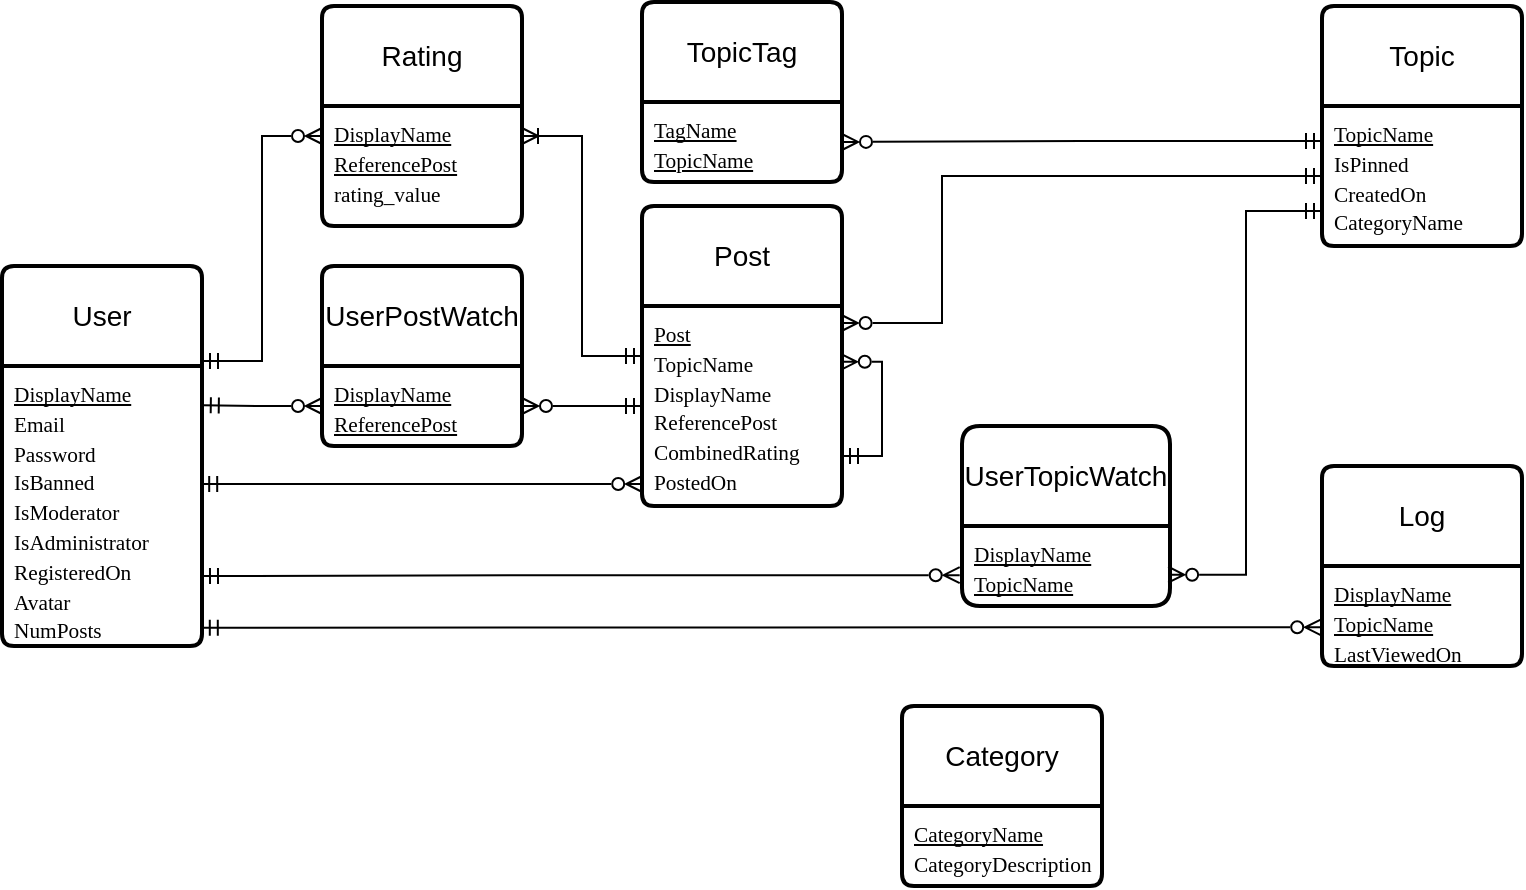 <mxfile version="24.8.2">
  <diagram id="R2lEEEUBdFMjLlhIrx00" name="Page-1">
    <mxGraphModel dx="600" dy="328" grid="1" gridSize="10" guides="1" tooltips="1" connect="1" arrows="1" fold="1" page="1" pageScale="1" pageWidth="850" pageHeight="1100" math="0" shadow="0" extFonts="Permanent Marker^https://fonts.googleapis.com/css?family=Permanent+Marker">
      <root>
        <mxCell id="0" />
        <mxCell id="1" parent="0" />
        <mxCell id="9PhJgYfdpSsALCQQ771_-1" value="User" style="swimlane;childLayout=stackLayout;horizontal=1;startSize=50;horizontalStack=0;rounded=1;fontSize=14;fontStyle=0;strokeWidth=2;resizeParent=0;resizeLast=1;shadow=0;dashed=0;align=center;arcSize=4;whiteSpace=wrap;html=1;" vertex="1" parent="1">
          <mxGeometry x="40" y="150" width="100" height="190" as="geometry" />
        </mxCell>
        <mxCell id="9PhJgYfdpSsALCQQ771_-2" value="&lt;span id=&quot;docs-internal-guid-10de90ec-7fff-5b04-633d-04b0c5c9cee9&quot;&gt;&lt;span style=&quot;font-size: 8pt; font-family: &amp;quot;Times New Roman&amp;quot;, serif; background-color: transparent; font-variant-numeric: normal; font-variant-east-asian: normal; font-variant-alternates: normal; font-variant-position: normal; text-decoration-line: underline; text-decoration-skip-ink: none; vertical-align: baseline; white-space: pre-wrap;&quot;&gt;DisplayName&lt;/span&gt;&lt;/span&gt;&lt;div&gt;&lt;span&gt;&lt;span style=&quot;font-size: 8pt; font-family: &amp;quot;Times New Roman&amp;quot;, serif; background-color: transparent; font-variant-numeric: normal; font-variant-east-asian: normal; font-variant-alternates: normal; font-variant-position: normal; vertical-align: baseline; white-space: pre-wrap;&quot;&gt;Email&lt;/span&gt;&lt;/span&gt;&lt;/div&gt;&lt;div&gt;&lt;span&gt;&lt;span style=&quot;font-size: 8pt; font-family: &amp;quot;Times New Roman&amp;quot;, serif; background-color: transparent; font-variant-numeric: normal; font-variant-east-asian: normal; font-variant-alternates: normal; font-variant-position: normal; vertical-align: baseline; white-space: pre-wrap;&quot;&gt;Password&lt;/span&gt;&lt;/span&gt;&lt;/div&gt;&lt;div&gt;&lt;span&gt;&lt;span style=&quot;font-size: 8pt; font-family: &amp;quot;Times New Roman&amp;quot;, serif; background-color: transparent; font-variant-numeric: normal; font-variant-east-asian: normal; font-variant-alternates: normal; font-variant-position: normal; vertical-align: baseline; white-space: pre-wrap;&quot;&gt;IsBanned&lt;/span&gt;&lt;/span&gt;&lt;/div&gt;&lt;div&gt;&lt;span&gt;&lt;span style=&quot;font-size: 8pt; font-family: &amp;quot;Times New Roman&amp;quot;, serif; background-color: transparent; font-variant-numeric: normal; font-variant-east-asian: normal; font-variant-alternates: normal; font-variant-position: normal; vertical-align: baseline; white-space: pre-wrap;&quot;&gt;IsModerator&lt;/span&gt;&lt;/span&gt;&lt;/div&gt;&lt;div&gt;&lt;span&gt;&lt;span style=&quot;font-size: 8pt; font-family: &amp;quot;Times New Roman&amp;quot;, serif; background-color: transparent; font-variant-numeric: normal; font-variant-east-asian: normal; font-variant-alternates: normal; font-variant-position: normal; vertical-align: baseline; white-space: pre-wrap;&quot;&gt;IsAdministrator&lt;/span&gt;&lt;/span&gt;&lt;/div&gt;&lt;div&gt;&lt;span&gt;&lt;span style=&quot;font-size: 8pt; font-family: &amp;quot;Times New Roman&amp;quot;, serif; background-color: transparent; font-variant-numeric: normal; font-variant-east-asian: normal; font-variant-alternates: normal; font-variant-position: normal; vertical-align: baseline; white-space: pre-wrap;&quot;&gt;RegisteredOn&lt;/span&gt;&lt;/span&gt;&lt;/div&gt;&lt;div&gt;&lt;span&gt;&lt;span style=&quot;font-size: 8pt; font-family: &amp;quot;Times New Roman&amp;quot;, serif; background-color: transparent; font-variant-numeric: normal; font-variant-east-asian: normal; font-variant-alternates: normal; font-variant-position: normal; vertical-align: baseline; white-space: pre-wrap;&quot;&gt;Avatar&lt;/span&gt;&lt;/span&gt;&lt;/div&gt;&lt;div&gt;&lt;span&gt;&lt;span style=&quot;font-size: 8pt; font-family: &amp;quot;Times New Roman&amp;quot;, serif; background-color: transparent; font-variant-numeric: normal; font-variant-east-asian: normal; font-variant-alternates: normal; font-variant-position: normal; vertical-align: baseline; white-space: pre-wrap;&quot;&gt;NumPosts&lt;/span&gt;&lt;/span&gt;&lt;/div&gt;" style="align=left;strokeColor=none;fillColor=none;spacingLeft=4;fontSize=12;verticalAlign=top;resizable=0;rotatable=0;part=1;html=1;" vertex="1" parent="9PhJgYfdpSsALCQQ771_-1">
          <mxGeometry y="50" width="100" height="140" as="geometry" />
        </mxCell>
        <mxCell id="9PhJgYfdpSsALCQQ771_-3" value="Topic" style="swimlane;childLayout=stackLayout;horizontal=1;startSize=50;horizontalStack=0;rounded=1;fontSize=14;fontStyle=0;strokeWidth=2;resizeParent=0;resizeLast=1;shadow=0;dashed=0;align=center;arcSize=4;whiteSpace=wrap;html=1;" vertex="1" parent="1">
          <mxGeometry x="700" y="20" width="100" height="120" as="geometry" />
        </mxCell>
        <mxCell id="9PhJgYfdpSsALCQQ771_-4" value="&lt;span id=&quot;docs-internal-guid-335b155d-7fff-7523-f10d-542a459f4298&quot;&gt;&lt;span style=&quot;font-size: 8pt; font-family: &amp;quot;Times New Roman&amp;quot;, serif; background-color: transparent; font-variant-numeric: normal; font-variant-east-asian: normal; font-variant-alternates: normal; font-variant-position: normal; text-decoration-line: underline; text-decoration-skip-ink: none; vertical-align: baseline; white-space: pre-wrap;&quot;&gt;TopicName&lt;/span&gt;&lt;span style=&quot;font-size: 8pt; font-family: &amp;quot;Times New Roman&amp;quot;, serif; background-color: transparent; font-variant-numeric: normal; font-variant-east-asian: normal; font-variant-alternates: normal; font-variant-position: normal; vertical-align: baseline; white-space: pre-wrap;&quot;&gt; &lt;/span&gt;&lt;/span&gt;&lt;div&gt;&lt;span&gt;&lt;span style=&quot;font-size: 8pt; font-family: &amp;quot;Times New Roman&amp;quot;, serif; background-color: transparent; font-variant-numeric: normal; font-variant-east-asian: normal; font-variant-alternates: normal; font-variant-position: normal; vertical-align: baseline; white-space: pre-wrap;&quot;&gt;IsPinned&lt;/span&gt;&lt;/span&gt;&lt;/div&gt;&lt;div&gt;&lt;span&gt;&lt;span style=&quot;font-size: 8pt; font-family: &amp;quot;Times New Roman&amp;quot;, serif; background-color: transparent; font-variant-numeric: normal; font-variant-east-asian: normal; font-variant-alternates: normal; font-variant-position: normal; vertical-align: baseline; white-space: pre-wrap;&quot;&gt;CreatedOn&lt;/span&gt;&lt;/span&gt;&lt;/div&gt;&lt;div&gt;&lt;span&gt;&lt;span style=&quot;font-size: 8pt; font-family: &amp;quot;Times New Roman&amp;quot;, serif; background-color: transparent; font-variant-numeric: normal; font-variant-east-asian: normal; font-variant-alternates: normal; font-variant-position: normal; vertical-align: baseline; white-space: pre-wrap;&quot;&gt;CategoryName&lt;/span&gt;&lt;/span&gt;&lt;/div&gt;" style="align=left;strokeColor=none;fillColor=none;spacingLeft=4;fontSize=12;verticalAlign=top;resizable=0;rotatable=0;part=1;html=1;" vertex="1" parent="9PhJgYfdpSsALCQQ771_-3">
          <mxGeometry y="50" width="100" height="70" as="geometry" />
        </mxCell>
        <mxCell id="9PhJgYfdpSsALCQQ771_-7" value="Category" style="swimlane;childLayout=stackLayout;horizontal=1;startSize=50;horizontalStack=0;rounded=1;fontSize=14;fontStyle=0;strokeWidth=2;resizeParent=0;resizeLast=1;shadow=0;dashed=0;align=center;arcSize=4;whiteSpace=wrap;html=1;" vertex="1" parent="1">
          <mxGeometry x="490" y="370" width="100" height="90" as="geometry" />
        </mxCell>
        <mxCell id="9PhJgYfdpSsALCQQ771_-8" value="&lt;div&gt;&lt;span id=&quot;docs-internal-guid-a9246f1b-7fff-1da8-deb1-7f265e0de8ad&quot;&gt;&lt;span style=&quot;font-size: 8pt; font-family: &amp;quot;Times New Roman&amp;quot;, serif; background-color: transparent; font-variant-numeric: normal; font-variant-east-asian: normal; font-variant-alternates: normal; font-variant-position: normal; text-decoration-line: underline; text-decoration-skip-ink: none; vertical-align: baseline; white-space: pre-wrap;&quot;&gt;CategoryName&lt;/span&gt;&lt;/span&gt;&lt;/div&gt;&lt;div&gt;&lt;span&gt;&lt;span style=&quot;font-size: 8pt; font-family: &amp;quot;Times New Roman&amp;quot;, serif; background-color: transparent; font-variant-numeric: normal; font-variant-east-asian: normal; font-variant-alternates: normal; font-variant-position: normal; vertical-align: baseline; white-space: pre-wrap;&quot;&gt;CategoryDescription&lt;/span&gt;&lt;/span&gt;&lt;/div&gt;" style="align=left;strokeColor=none;fillColor=none;spacingLeft=4;fontSize=12;verticalAlign=top;resizable=0;rotatable=0;part=1;html=1;" vertex="1" parent="9PhJgYfdpSsALCQQ771_-7">
          <mxGeometry y="50" width="100" height="40" as="geometry" />
        </mxCell>
        <mxCell id="9PhJgYfdpSsALCQQ771_-9" value="Post" style="swimlane;childLayout=stackLayout;horizontal=1;startSize=50;horizontalStack=0;rounded=1;fontSize=14;fontStyle=0;strokeWidth=2;resizeParent=0;resizeLast=1;shadow=0;dashed=0;align=center;arcSize=4;whiteSpace=wrap;html=1;" vertex="1" parent="1">
          <mxGeometry x="360" y="120" width="100" height="150" as="geometry" />
        </mxCell>
        <mxCell id="9PhJgYfdpSsALCQQ771_-10" value="&lt;span id=&quot;docs-internal-guid-04a7103e-7fff-6b36-e854-a5276be4d943&quot;&gt;&lt;span style=&quot;font-size: 8pt; font-family: &amp;quot;Times New Roman&amp;quot;, serif; background-color: transparent; font-variant-numeric: normal; font-variant-east-asian: normal; font-variant-alternates: normal; font-variant-position: normal; text-decoration-line: underline; text-decoration-skip-ink: none; vertical-align: baseline; white-space: pre-wrap;&quot;&gt;Post&lt;/span&gt;&lt;/span&gt;&lt;div&gt;&lt;span&gt;&lt;span style=&quot;font-size: 8pt; font-family: &amp;quot;Times New Roman&amp;quot;, serif; background-color: transparent; font-variant-numeric: normal; font-variant-east-asian: normal; font-variant-alternates: normal; font-variant-position: normal; vertical-align: baseline; white-space: pre-wrap;&quot;&gt;TopicName&lt;/span&gt;&lt;/span&gt;&lt;/div&gt;&lt;div&gt;&lt;span&gt;&lt;span style=&quot;font-size: 8pt; font-family: &amp;quot;Times New Roman&amp;quot;, serif; background-color: transparent; font-variant-numeric: normal; font-variant-east-asian: normal; font-variant-alternates: normal; font-variant-position: normal; vertical-align: baseline; white-space: pre-wrap;&quot;&gt;DisplayName&lt;/span&gt;&lt;/span&gt;&lt;/div&gt;&lt;div&gt;&lt;span&gt;&lt;span style=&quot;font-size: 8pt; font-family: &amp;quot;Times New Roman&amp;quot;, serif; background-color: transparent; font-variant-numeric: normal; font-variant-east-asian: normal; font-variant-alternates: normal; font-variant-position: normal; vertical-align: baseline; white-space: pre-wrap;&quot;&gt;ReferencePost&lt;/span&gt;&lt;/span&gt;&lt;/div&gt;&lt;div&gt;&lt;span&gt;&lt;span style=&quot;font-size: 8pt; font-family: &amp;quot;Times New Roman&amp;quot;, serif; background-color: transparent; font-variant-numeric: normal; font-variant-east-asian: normal; font-variant-alternates: normal; font-variant-position: normal; vertical-align: baseline; white-space: pre-wrap;&quot;&gt;CombinedRating&lt;/span&gt;&lt;/span&gt;&lt;/div&gt;&lt;div&gt;&lt;span&gt;&lt;span style=&quot;font-size: 8pt; font-family: &amp;quot;Times New Roman&amp;quot;, serif; background-color: transparent; font-variant-numeric: normal; font-variant-east-asian: normal; font-variant-alternates: normal; font-variant-position: normal; vertical-align: baseline; white-space: pre-wrap;&quot;&gt;PostedOn&lt;/span&gt;&lt;/span&gt;&lt;/div&gt;" style="align=left;strokeColor=none;fillColor=none;spacingLeft=4;fontSize=12;verticalAlign=top;resizable=0;rotatable=0;part=1;html=1;" vertex="1" parent="9PhJgYfdpSsALCQQ771_-9">
          <mxGeometry y="50" width="100" height="100" as="geometry" />
        </mxCell>
        <mxCell id="9PhJgYfdpSsALCQQ771_-32" style="edgeStyle=orthogonalEdgeStyle;rounded=0;orthogonalLoop=1;jettySize=auto;html=1;entryX=1;entryY=0.75;entryDx=0;entryDy=0;exitX=0.994;exitY=0.279;exitDx=0;exitDy=0;exitPerimeter=0;startArrow=ERzeroToMany;startFill=0;endArrow=ERmandOne;endFill=0;" edge="1" parent="9PhJgYfdpSsALCQQ771_-9" source="9PhJgYfdpSsALCQQ771_-10" target="9PhJgYfdpSsALCQQ771_-10">
          <mxGeometry relative="1" as="geometry" />
        </mxCell>
        <mxCell id="9PhJgYfdpSsALCQQ771_-11" value="TopicTag" style="swimlane;childLayout=stackLayout;horizontal=1;startSize=50;horizontalStack=0;rounded=1;fontSize=14;fontStyle=0;strokeWidth=2;resizeParent=0;resizeLast=1;shadow=0;dashed=0;align=center;arcSize=4;whiteSpace=wrap;html=1;" vertex="1" parent="1">
          <mxGeometry x="360" y="18" width="100" height="90" as="geometry" />
        </mxCell>
        <mxCell id="9PhJgYfdpSsALCQQ771_-12" value="&lt;span id=&quot;docs-internal-guid-04a7103e-7fff-6b36-e854-a5276be4d943&quot;&gt;&lt;span style=&quot;font-size: 8pt; font-family: &amp;quot;Times New Roman&amp;quot;, serif; background-color: transparent; font-variant-numeric: normal; font-variant-east-asian: normal; font-variant-alternates: normal; font-variant-position: normal; text-decoration-line: underline; text-decoration-skip-ink: none; vertical-align: baseline; white-space: pre-wrap;&quot;&gt;TagName&lt;/span&gt;&lt;/span&gt;&lt;div&gt;&lt;span&gt;&lt;span style=&quot;font-size: 8pt; font-family: &amp;quot;Times New Roman&amp;quot;, serif; background-color: transparent; font-variant-numeric: normal; font-variant-east-asian: normal; font-variant-alternates: normal; font-variant-position: normal; vertical-align: baseline; white-space: pre-wrap;&quot;&gt;&lt;u&gt;TopicName&lt;/u&gt;&lt;/span&gt;&lt;/span&gt;&lt;/div&gt;" style="align=left;strokeColor=none;fillColor=none;spacingLeft=4;fontSize=12;verticalAlign=top;resizable=0;rotatable=0;part=1;html=1;" vertex="1" parent="9PhJgYfdpSsALCQQ771_-11">
          <mxGeometry y="50" width="100" height="40" as="geometry" />
        </mxCell>
        <mxCell id="9PhJgYfdpSsALCQQ771_-28" style="edgeStyle=orthogonalEdgeStyle;rounded=0;orthogonalLoop=1;jettySize=auto;html=1;entryX=1;entryY=0.25;entryDx=0;entryDy=0;startArrow=ERzeroToMany;startFill=0;endArrow=ERmandOne;endFill=0;exitX=0;exitY=0.25;exitDx=0;exitDy=0;" edge="1" parent="1" source="9PhJgYfdpSsALCQQ771_-14" target="9PhJgYfdpSsALCQQ771_-1">
          <mxGeometry relative="1" as="geometry" />
        </mxCell>
        <mxCell id="9PhJgYfdpSsALCQQ771_-13" value="Rating" style="swimlane;childLayout=stackLayout;horizontal=1;startSize=50;horizontalStack=0;rounded=1;fontSize=14;fontStyle=0;strokeWidth=2;resizeParent=0;resizeLast=1;shadow=0;dashed=0;align=center;arcSize=4;whiteSpace=wrap;html=1;" vertex="1" parent="1">
          <mxGeometry x="200" y="20" width="100" height="110" as="geometry" />
        </mxCell>
        <mxCell id="9PhJgYfdpSsALCQQ771_-14" value="&lt;span id=&quot;docs-internal-guid-7e6a2e6d-7fff-f1e0-f9a3-e141fd04a210&quot;&gt;&lt;span style=&quot;font-size: 8pt; font-family: &amp;quot;Times New Roman&amp;quot;, serif; background-color: transparent; font-variant-numeric: normal; font-variant-east-asian: normal; font-variant-alternates: normal; font-variant-position: normal; text-decoration-line: underline; text-decoration-skip-ink: none; vertical-align: baseline; white-space: pre-wrap;&quot;&gt;DisplayName&lt;/span&gt;&lt;/span&gt;&lt;div&gt;&lt;span&gt;&lt;span style=&quot;font-size: 8pt; font-family: &amp;quot;Times New Roman&amp;quot;, serif; background-color: transparent; font-variant-numeric: normal; font-variant-east-asian: normal; font-variant-alternates: normal; font-variant-position: normal; text-decoration-line: underline; text-decoration-skip-ink: none; vertical-align: baseline; white-space: pre-wrap;&quot;&gt;ReferencePost&lt;/span&gt;&lt;/span&gt;&lt;/div&gt;&lt;div&gt;&lt;span&gt;&lt;span style=&quot;font-size: 8pt; font-family: &amp;quot;Times New Roman&amp;quot;, serif; background-color: transparent; font-variant-numeric: normal; font-variant-east-asian: normal; font-variant-alternates: normal; font-variant-position: normal; vertical-align: baseline; white-space: pre-wrap;&quot;&gt;rating_value&lt;/span&gt;&lt;/span&gt;&lt;/div&gt;" style="align=left;strokeColor=none;fillColor=none;spacingLeft=4;fontSize=12;verticalAlign=top;resizable=0;rotatable=0;part=1;html=1;" vertex="1" parent="9PhJgYfdpSsALCQQ771_-13">
          <mxGeometry y="50" width="100" height="60" as="geometry" />
        </mxCell>
        <mxCell id="9PhJgYfdpSsALCQQ771_-15" value="UserPostWatch" style="swimlane;childLayout=stackLayout;horizontal=1;startSize=50;horizontalStack=0;rounded=1;fontSize=14;fontStyle=0;strokeWidth=2;resizeParent=0;resizeLast=1;shadow=0;dashed=0;align=center;arcSize=4;whiteSpace=wrap;html=1;" vertex="1" parent="1">
          <mxGeometry x="200" y="150" width="100" height="90" as="geometry" />
        </mxCell>
        <mxCell id="9PhJgYfdpSsALCQQ771_-16" value="&lt;span id=&quot;docs-internal-guid-7e6a2e6d-7fff-f1e0-f9a3-e141fd04a210&quot;&gt;&lt;span style=&quot;font-size: 8pt; font-family: &amp;quot;Times New Roman&amp;quot;, serif; background-color: transparent; font-variant-numeric: normal; font-variant-east-asian: normal; font-variant-alternates: normal; font-variant-position: normal; text-decoration-line: underline; text-decoration-skip-ink: none; vertical-align: baseline; white-space: pre-wrap;&quot;&gt;DisplayName&lt;/span&gt;&lt;/span&gt;&lt;div&gt;&lt;span&gt;&lt;span style=&quot;font-size: 8pt; font-family: &amp;quot;Times New Roman&amp;quot;, serif; background-color: transparent; font-variant-numeric: normal; font-variant-east-asian: normal; font-variant-alternates: normal; font-variant-position: normal; text-decoration-line: underline; text-decoration-skip-ink: none; vertical-align: baseline; white-space: pre-wrap;&quot;&gt;ReferencePost&lt;/span&gt;&lt;/span&gt;&lt;/div&gt;" style="align=left;strokeColor=none;fillColor=none;spacingLeft=4;fontSize=12;verticalAlign=top;resizable=0;rotatable=0;part=1;html=1;" vertex="1" parent="9PhJgYfdpSsALCQQ771_-15">
          <mxGeometry y="50" width="100" height="40" as="geometry" />
        </mxCell>
        <mxCell id="9PhJgYfdpSsALCQQ771_-17" value="UserTopicWatch" style="swimlane;childLayout=stackLayout;horizontal=1;startSize=50;horizontalStack=0;rounded=1;fontSize=14;fontStyle=0;strokeWidth=2;resizeParent=0;resizeLast=1;shadow=0;dashed=0;align=center;arcSize=6;whiteSpace=wrap;html=1;" vertex="1" parent="1">
          <mxGeometry x="520" y="230" width="104" height="90" as="geometry" />
        </mxCell>
        <mxCell id="9PhJgYfdpSsALCQQ771_-18" value="&lt;span id=&quot;docs-internal-guid-7e6a2e6d-7fff-f1e0-f9a3-e141fd04a210&quot;&gt;&lt;span style=&quot;font-size: 8pt; font-family: &amp;quot;Times New Roman&amp;quot;, serif; background-color: transparent; font-variant-numeric: normal; font-variant-east-asian: normal; font-variant-alternates: normal; font-variant-position: normal; text-decoration-line: underline; text-decoration-skip-ink: none; vertical-align: baseline; white-space: pre-wrap;&quot;&gt;DisplayName&lt;/span&gt;&lt;/span&gt;&lt;div&gt;&lt;span&gt;&lt;span style=&quot;font-size: 8pt; font-family: &amp;quot;Times New Roman&amp;quot;, serif; background-color: transparent; font-variant-numeric: normal; font-variant-east-asian: normal; font-variant-alternates: normal; font-variant-position: normal; text-decoration-line: underline; text-decoration-skip-ink: none; vertical-align: baseline; white-space: pre-wrap;&quot;&gt;TopicName&lt;/span&gt;&lt;/span&gt;&lt;/div&gt;" style="align=left;strokeColor=none;fillColor=none;spacingLeft=4;fontSize=12;verticalAlign=top;resizable=0;rotatable=0;part=1;html=1;" vertex="1" parent="9PhJgYfdpSsALCQQ771_-17">
          <mxGeometry y="50" width="104" height="40" as="geometry" />
        </mxCell>
        <mxCell id="9PhJgYfdpSsALCQQ771_-20" value="Log" style="swimlane;childLayout=stackLayout;horizontal=1;startSize=50;horizontalStack=0;rounded=1;fontSize=14;fontStyle=0;strokeWidth=2;resizeParent=0;resizeLast=1;shadow=0;dashed=0;align=center;arcSize=4;whiteSpace=wrap;html=1;" vertex="1" parent="1">
          <mxGeometry x="700" y="250" width="100" height="100" as="geometry" />
        </mxCell>
        <mxCell id="9PhJgYfdpSsALCQQ771_-21" value="&lt;span id=&quot;docs-internal-guid-7e6a2e6d-7fff-f1e0-f9a3-e141fd04a210&quot;&gt;&lt;span style=&quot;font-size: 8pt; font-family: &amp;quot;Times New Roman&amp;quot;, serif; background-color: transparent; font-variant-numeric: normal; font-variant-east-asian: normal; font-variant-alternates: normal; font-variant-position: normal; text-decoration-line: underline; text-decoration-skip-ink: none; vertical-align: baseline; white-space: pre-wrap;&quot;&gt;DisplayName&lt;/span&gt;&lt;/span&gt;&lt;div&gt;&lt;span&gt;&lt;span style=&quot;font-size: 8pt; font-family: &amp;quot;Times New Roman&amp;quot;, serif; background-color: transparent; font-variant-numeric: normal; font-variant-east-asian: normal; font-variant-alternates: normal; font-variant-position: normal; text-decoration-line: underline; text-decoration-skip-ink: none; vertical-align: baseline; white-space: pre-wrap;&quot;&gt;TopicName&lt;/span&gt;&lt;/span&gt;&lt;/div&gt;&lt;div&gt;&lt;span id=&quot;docs-internal-guid-515d5652-7fff-1f03-a5a3-082d1abbf988&quot;&gt;&lt;span style=&quot;font-size: 8pt; font-family: &amp;quot;Times New Roman&amp;quot;, serif; background-color: transparent; font-variant-numeric: normal; font-variant-east-asian: normal; font-variant-alternates: normal; font-variant-position: normal; vertical-align: baseline; white-space: pre-wrap;&quot;&gt;LastViewedOn&lt;/span&gt;&lt;/span&gt;&lt;span&gt;&lt;span style=&quot;font-size: 8pt; font-family: &amp;quot;Times New Roman&amp;quot;, serif; background-color: transparent; font-variant-numeric: normal; font-variant-east-asian: normal; font-variant-alternates: normal; font-variant-position: normal; text-decoration-line: underline; text-decoration-skip-ink: none; vertical-align: baseline; white-space: pre-wrap;&quot;&gt;&lt;/span&gt;&lt;/span&gt;&lt;/div&gt;" style="align=left;strokeColor=none;fillColor=none;spacingLeft=4;fontSize=12;verticalAlign=top;resizable=0;rotatable=0;part=1;html=1;" vertex="1" parent="9PhJgYfdpSsALCQQ771_-20">
          <mxGeometry y="50" width="100" height="50" as="geometry" />
        </mxCell>
        <mxCell id="9PhJgYfdpSsALCQQ771_-22" style="edgeStyle=orthogonalEdgeStyle;rounded=0;orthogonalLoop=1;jettySize=auto;html=1;entryX=0.996;entryY=0.421;entryDx=0;entryDy=0;entryPerimeter=0;endArrow=ERmandOne;endFill=0;startArrow=ERzeroToMany;startFill=0;exitX=0.001;exitY=0.89;exitDx=0;exitDy=0;exitPerimeter=0;" edge="1" parent="1" source="9PhJgYfdpSsALCQQ771_-10" target="9PhJgYfdpSsALCQQ771_-2">
          <mxGeometry relative="1" as="geometry">
            <mxPoint x="10" y="250" as="targetPoint" />
          </mxGeometry>
        </mxCell>
        <mxCell id="9PhJgYfdpSsALCQQ771_-23" style="edgeStyle=orthogonalEdgeStyle;rounded=0;orthogonalLoop=1;jettySize=auto;html=1;entryX=1.004;entryY=0.14;entryDx=0;entryDy=0;entryPerimeter=0;endArrow=ERmandOne;endFill=0;startArrow=ERzeroToMany;startFill=0;" edge="1" parent="1" source="9PhJgYfdpSsALCQQ771_-16" target="9PhJgYfdpSsALCQQ771_-2">
          <mxGeometry relative="1" as="geometry">
            <mxPoint x="160" y="220" as="targetPoint" />
          </mxGeometry>
        </mxCell>
        <mxCell id="9PhJgYfdpSsALCQQ771_-24" style="edgeStyle=orthogonalEdgeStyle;rounded=0;orthogonalLoop=1;jettySize=auto;html=1;entryX=1;entryY=0.75;entryDx=0;entryDy=0;endArrow=ERmandOne;endFill=0;startArrow=ERzeroToMany;startFill=0;exitX=-0.011;exitY=0.615;exitDx=0;exitDy=0;exitPerimeter=0;" edge="1" parent="1" source="9PhJgYfdpSsALCQQ771_-18" target="9PhJgYfdpSsALCQQ771_-2">
          <mxGeometry relative="1" as="geometry" />
        </mxCell>
        <mxCell id="9PhJgYfdpSsALCQQ771_-25" style="edgeStyle=orthogonalEdgeStyle;rounded=0;orthogonalLoop=1;jettySize=auto;html=1;entryX=0.999;entryY=0.935;entryDx=0;entryDy=0;endArrow=ERmandOne;endFill=0;startArrow=ERzeroToMany;startFill=0;entryPerimeter=0;exitX=-0.004;exitY=0.613;exitDx=0;exitDy=0;exitPerimeter=0;" edge="1" parent="1" source="9PhJgYfdpSsALCQQ771_-21" target="9PhJgYfdpSsALCQQ771_-2">
          <mxGeometry relative="1" as="geometry" />
        </mxCell>
        <mxCell id="9PhJgYfdpSsALCQQ771_-27" style="edgeStyle=orthogonalEdgeStyle;rounded=0;orthogonalLoop=1;jettySize=auto;html=1;endArrow=ERmandOne;endFill=0;startArrow=ERzeroToMany;startFill=0;" edge="1" parent="1" source="9PhJgYfdpSsALCQQ771_-16" target="9PhJgYfdpSsALCQQ771_-10">
          <mxGeometry relative="1" as="geometry" />
        </mxCell>
        <mxCell id="9PhJgYfdpSsALCQQ771_-29" style="edgeStyle=orthogonalEdgeStyle;rounded=0;orthogonalLoop=1;jettySize=auto;html=1;entryX=0;entryY=0.25;entryDx=0;entryDy=0;exitX=1;exitY=0.25;exitDx=0;exitDy=0;endArrow=ERmandOne;endFill=0;startArrow=ERoneToMany;startFill=0;" edge="1" parent="1" source="9PhJgYfdpSsALCQQ771_-14" target="9PhJgYfdpSsALCQQ771_-10">
          <mxGeometry relative="1" as="geometry" />
        </mxCell>
        <mxCell id="9PhJgYfdpSsALCQQ771_-30" style="edgeStyle=orthogonalEdgeStyle;rounded=0;orthogonalLoop=1;jettySize=auto;html=1;entryX=0;entryY=0.5;entryDx=0;entryDy=0;exitX=0.998;exitY=0.085;exitDx=0;exitDy=0;exitPerimeter=0;endArrow=ERmandOne;endFill=0;startArrow=ERzeroToMany;startFill=0;" edge="1" parent="1" source="9PhJgYfdpSsALCQQ771_-10" target="9PhJgYfdpSsALCQQ771_-4">
          <mxGeometry relative="1" as="geometry">
            <Array as="points">
              <mxPoint x="510" y="179" />
              <mxPoint x="510" y="105" />
            </Array>
          </mxGeometry>
        </mxCell>
        <mxCell id="9PhJgYfdpSsALCQQ771_-31" style="edgeStyle=orthogonalEdgeStyle;rounded=0;orthogonalLoop=1;jettySize=auto;html=1;entryX=0;entryY=0.75;entryDx=0;entryDy=0;endArrow=ERmandOne;endFill=0;startArrow=ERzeroToMany;startFill=0;exitX=0.991;exitY=0.609;exitDx=0;exitDy=0;exitPerimeter=0;" edge="1" parent="1" source="9PhJgYfdpSsALCQQ771_-18" target="9PhJgYfdpSsALCQQ771_-4">
          <mxGeometry relative="1" as="geometry" />
        </mxCell>
        <mxCell id="9PhJgYfdpSsALCQQ771_-33" style="edgeStyle=orthogonalEdgeStyle;rounded=0;orthogonalLoop=1;jettySize=auto;html=1;exitX=0;exitY=0.25;exitDx=0;exitDy=0;entryX=1;entryY=0.5;entryDx=0;entryDy=0;startArrow=ERmandOne;startFill=0;endArrow=ERzeroToMany;endFill=0;" edge="1" parent="1" source="9PhJgYfdpSsALCQQ771_-4" target="9PhJgYfdpSsALCQQ771_-12">
          <mxGeometry relative="1" as="geometry" />
        </mxCell>
      </root>
    </mxGraphModel>
  </diagram>
</mxfile>
